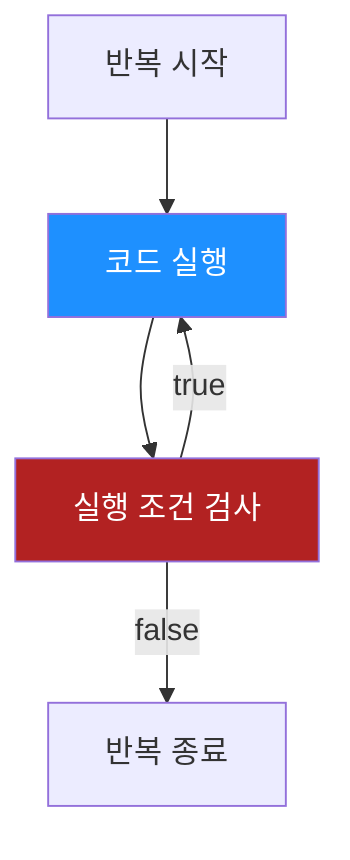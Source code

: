 graph TD
    loop[반복 시작]
    loop --> c
    c[코드 실행]
    c --> d[실행 조건 검사]
    d --> |true| c
    d --> |false| e[반복 종료]

style c fill:dodgerblue,color:white
style d fill:firebrick,color:white